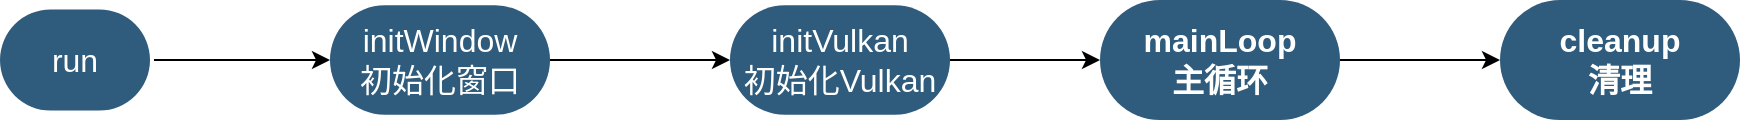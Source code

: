 <mxfile version="20.3.7" type="github">
  <diagram id="6a731a19-8d31-9384-78a2-239565b7b9f0" name="Page-1">
    <mxGraphModel dx="897" dy="669" grid="1" gridSize="10" guides="1" tooltips="1" connect="1" arrows="1" fold="1" page="1" pageScale="1" pageWidth="1600" pageHeight="1200" background="none" math="0" shadow="0">
      <root>
        <mxCell id="0" />
        <mxCell id="1" parent="0" />
        <mxCell id="aBqu5Jw0yPGKIQ7x9k3j-1783" value="" style="edgeStyle=orthogonalEdgeStyle;rounded=1;orthogonalLoop=1;jettySize=auto;html=1;curved=1;" edge="1" parent="1" source="1749" target="aBqu5Jw0yPGKIQ7x9k3j-1782">
          <mxGeometry relative="1" as="geometry" />
        </mxCell>
        <mxCell id="1749" value="&lt;span style=&quot;font-weight: normal;&quot;&gt;run&lt;/span&gt;" style="rounded=1;whiteSpace=wrap;html=1;shadow=0;labelBackgroundColor=none;strokeColor=none;strokeWidth=3;fillColor=#2F5B7C;fontFamily=Helvetica;fontSize=16;fontColor=#FFFFFF;align=center;fontStyle=1;spacing=5;arcSize=50;perimeterSpacing=2;" parent="1" vertex="1">
          <mxGeometry x="400" y="294.76" width="75" height="50.5" as="geometry" />
        </mxCell>
        <mxCell id="aBqu5Jw0yPGKIQ7x9k3j-1786" value="" style="edgeStyle=orthogonalEdgeStyle;rounded=1;orthogonalLoop=1;jettySize=auto;html=1;curved=1;" edge="1" parent="1" source="aBqu5Jw0yPGKIQ7x9k3j-1782" target="aBqu5Jw0yPGKIQ7x9k3j-1785">
          <mxGeometry relative="1" as="geometry" />
        </mxCell>
        <mxCell id="aBqu5Jw0yPGKIQ7x9k3j-1782" value="&lt;span style=&quot;font-weight: normal;&quot;&gt;initWindow&lt;br&gt;初始化窗口&lt;br&gt;&lt;/span&gt;" style="whiteSpace=wrap;html=1;fontSize=16;fillColor=#2F5B7C;strokeColor=none;fontColor=#FFFFFF;rounded=1;shadow=0;labelBackgroundColor=none;strokeWidth=3;fontStyle=1;spacing=5;arcSize=50;" vertex="1" parent="1">
          <mxGeometry x="565" y="292.63" width="110" height="54.75" as="geometry" />
        </mxCell>
        <mxCell id="aBqu5Jw0yPGKIQ7x9k3j-1788" value="" style="edgeStyle=orthogonalEdgeStyle;rounded=1;orthogonalLoop=1;jettySize=auto;html=1;curved=1;" edge="1" parent="1" source="aBqu5Jw0yPGKIQ7x9k3j-1785" target="aBqu5Jw0yPGKIQ7x9k3j-1787">
          <mxGeometry relative="1" as="geometry" />
        </mxCell>
        <mxCell id="aBqu5Jw0yPGKIQ7x9k3j-1785" value="&lt;span style=&quot;font-weight: normal;&quot;&gt;initVulkan&lt;br&gt;初始化Vulkan&lt;/span&gt;" style="whiteSpace=wrap;html=1;fontSize=16;fillColor=#2F5B7C;strokeColor=none;fontColor=#FFFFFF;rounded=1;shadow=0;labelBackgroundColor=none;strokeWidth=3;fontStyle=1;spacing=5;arcSize=50;" vertex="1" parent="1">
          <mxGeometry x="765" y="292.63" width="110" height="54.75" as="geometry" />
        </mxCell>
        <mxCell id="aBqu5Jw0yPGKIQ7x9k3j-1790" value="" style="edgeStyle=orthogonalEdgeStyle;rounded=1;orthogonalLoop=1;jettySize=auto;html=1;curved=1;" edge="1" parent="1" source="aBqu5Jw0yPGKIQ7x9k3j-1787" target="aBqu5Jw0yPGKIQ7x9k3j-1789">
          <mxGeometry relative="1" as="geometry" />
        </mxCell>
        <mxCell id="aBqu5Jw0yPGKIQ7x9k3j-1787" value="mainLoop&lt;br&gt;主循环" style="whiteSpace=wrap;html=1;fontSize=16;fillColor=#2F5B7C;strokeColor=none;fontColor=#FFFFFF;rounded=1;shadow=0;labelBackgroundColor=none;strokeWidth=3;fontStyle=1;spacing=5;arcSize=50;" vertex="1" parent="1">
          <mxGeometry x="950" y="290.005" width="120" height="60" as="geometry" />
        </mxCell>
        <mxCell id="aBqu5Jw0yPGKIQ7x9k3j-1789" value="cleanup&lt;br&gt;清理" style="whiteSpace=wrap;html=1;fontSize=16;fillColor=#2F5B7C;strokeColor=none;fontColor=#FFFFFF;rounded=1;shadow=0;labelBackgroundColor=none;strokeWidth=3;fontStyle=1;spacing=5;arcSize=50;" vertex="1" parent="1">
          <mxGeometry x="1150" y="290.005" width="120" height="60" as="geometry" />
        </mxCell>
      </root>
    </mxGraphModel>
  </diagram>
</mxfile>
